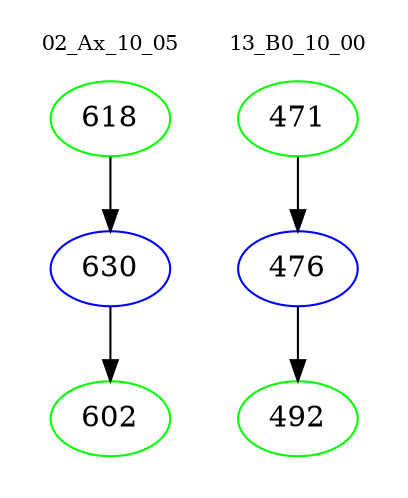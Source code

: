digraph{
subgraph cluster_0 {
color = white
label = "02_Ax_10_05";
fontsize=10;
T0_618 [label="618", color="green"]
T0_618 -> T0_630 [color="black"]
T0_630 [label="630", color="blue"]
T0_630 -> T0_602 [color="black"]
T0_602 [label="602", color="green"]
}
subgraph cluster_1 {
color = white
label = "13_B0_10_00";
fontsize=10;
T1_471 [label="471", color="green"]
T1_471 -> T1_476 [color="black"]
T1_476 [label="476", color="blue"]
T1_476 -> T1_492 [color="black"]
T1_492 [label="492", color="green"]
}
}
